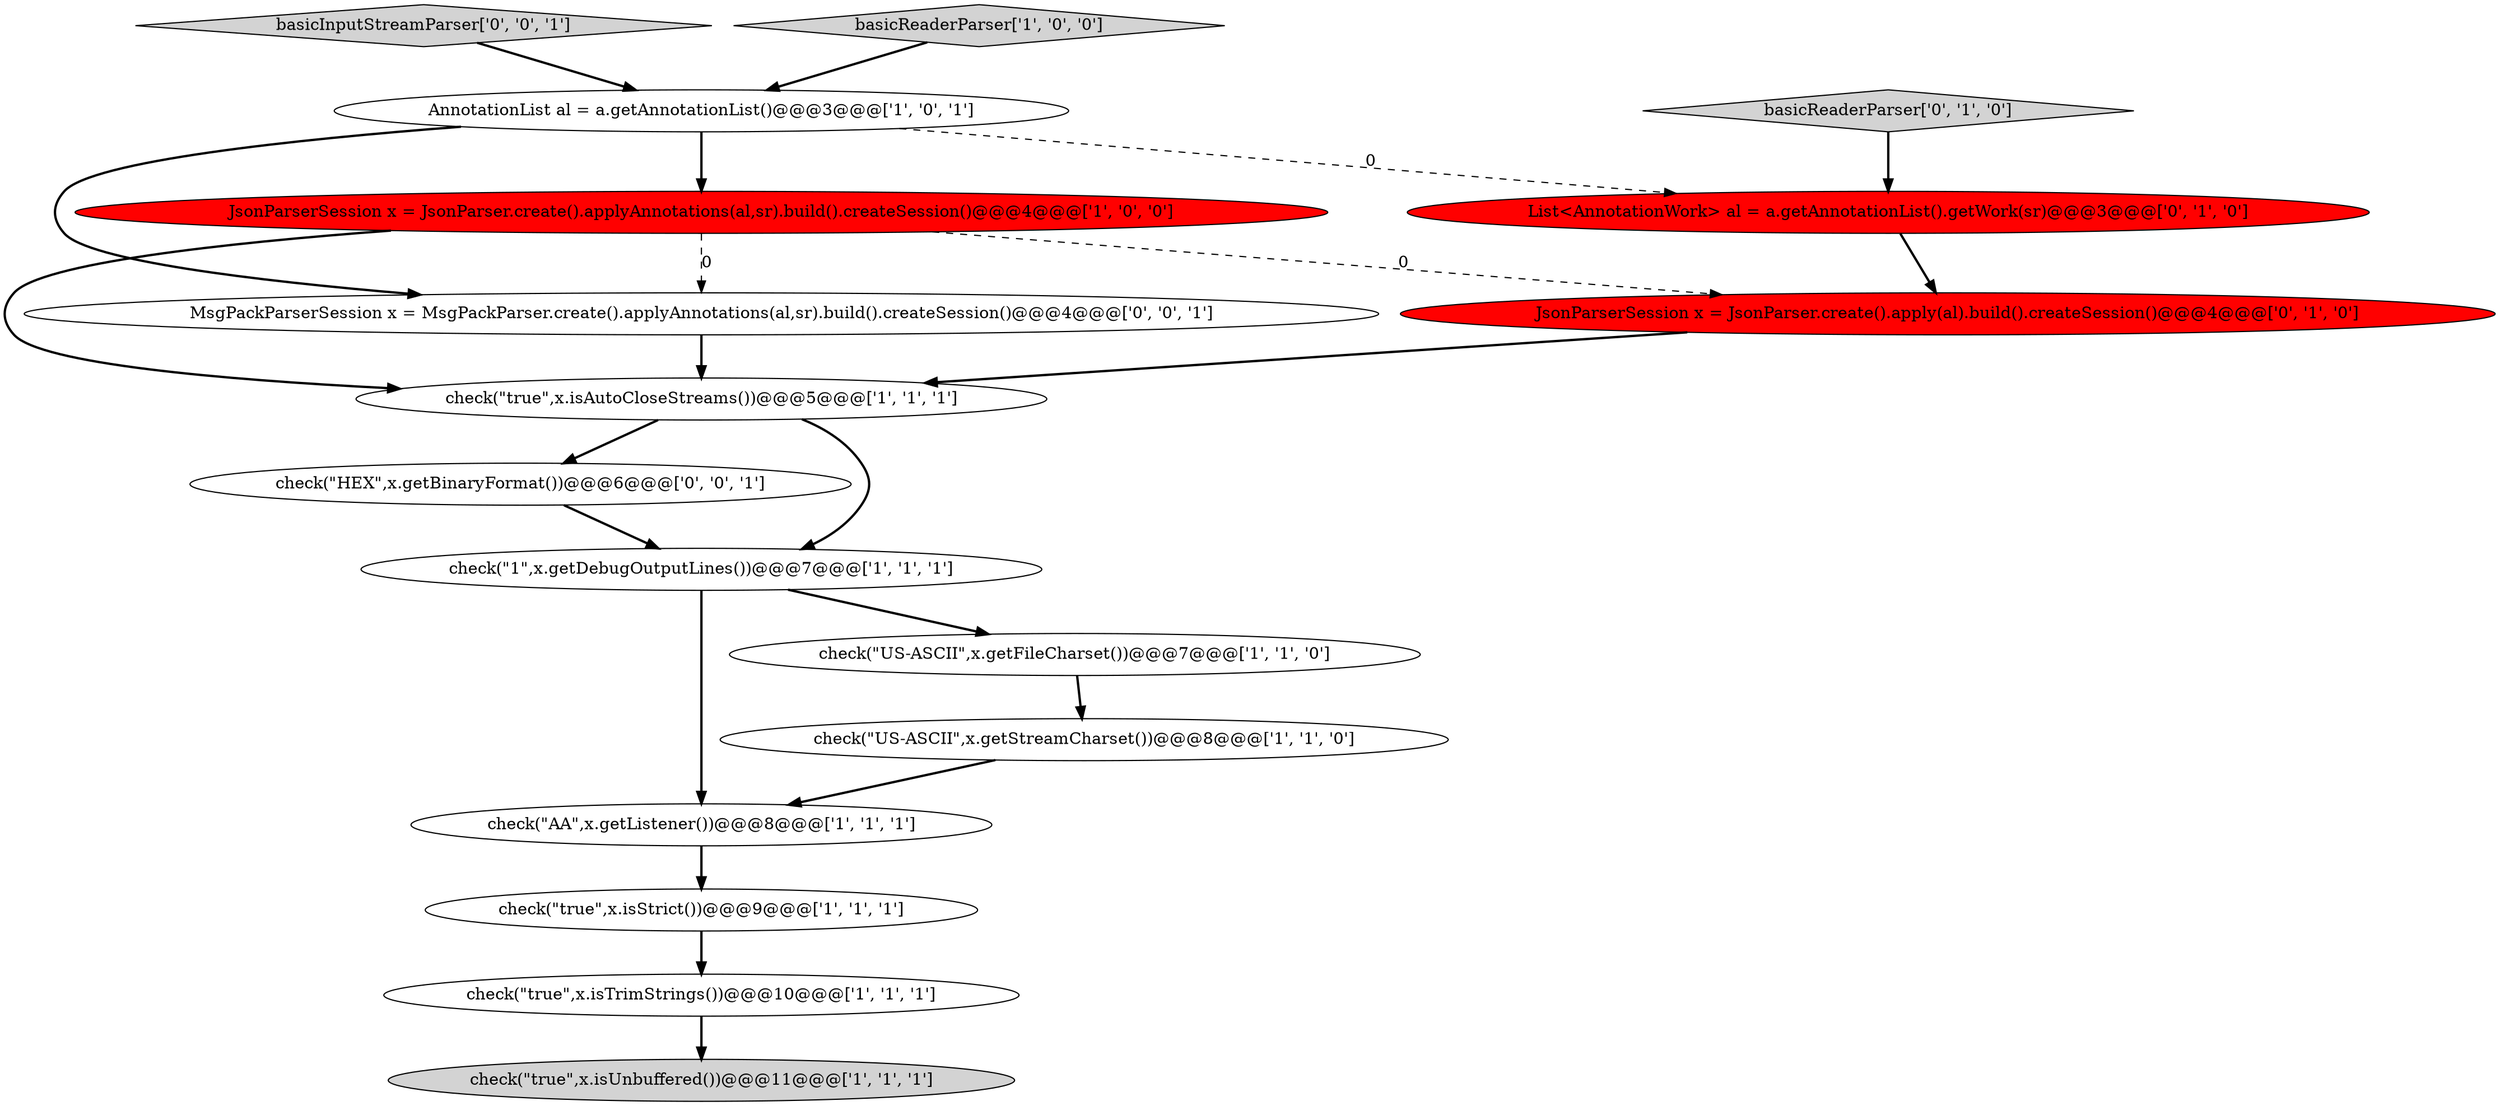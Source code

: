 digraph {
16 [style = filled, label = "check(\"HEX\",x.getBinaryFormat())@@@6@@@['0', '0', '1']", fillcolor = white, shape = ellipse image = "AAA0AAABBB3BBB"];
13 [style = filled, label = "basicReaderParser['0', '1', '0']", fillcolor = lightgray, shape = diamond image = "AAA0AAABBB2BBB"];
9 [style = filled, label = "check(\"true\",x.isUnbuffered())@@@11@@@['1', '1', '1']", fillcolor = lightgray, shape = ellipse image = "AAA0AAABBB1BBB"];
14 [style = filled, label = "basicInputStreamParser['0', '0', '1']", fillcolor = lightgray, shape = diamond image = "AAA0AAABBB3BBB"];
2 [style = filled, label = "JsonParserSession x = JsonParser.create().applyAnnotations(al,sr).build().createSession()@@@4@@@['1', '0', '0']", fillcolor = red, shape = ellipse image = "AAA1AAABBB1BBB"];
6 [style = filled, label = "AnnotationList al = a.getAnnotationList()@@@3@@@['1', '0', '1']", fillcolor = white, shape = ellipse image = "AAA0AAABBB1BBB"];
10 [style = filled, label = "check(\"1\",x.getDebugOutputLines())@@@7@@@['1', '1', '1']", fillcolor = white, shape = ellipse image = "AAA0AAABBB1BBB"];
8 [style = filled, label = "check(\"true\",x.isTrimStrings())@@@10@@@['1', '1', '1']", fillcolor = white, shape = ellipse image = "AAA0AAABBB1BBB"];
11 [style = filled, label = "List<AnnotationWork> al = a.getAnnotationList().getWork(sr)@@@3@@@['0', '1', '0']", fillcolor = red, shape = ellipse image = "AAA1AAABBB2BBB"];
15 [style = filled, label = "MsgPackParserSession x = MsgPackParser.create().applyAnnotations(al,sr).build().createSession()@@@4@@@['0', '0', '1']", fillcolor = white, shape = ellipse image = "AAA0AAABBB3BBB"];
1 [style = filled, label = "check(\"AA\",x.getListener())@@@8@@@['1', '1', '1']", fillcolor = white, shape = ellipse image = "AAA0AAABBB1BBB"];
3 [style = filled, label = "basicReaderParser['1', '0', '0']", fillcolor = lightgray, shape = diamond image = "AAA0AAABBB1BBB"];
12 [style = filled, label = "JsonParserSession x = JsonParser.create().apply(al).build().createSession()@@@4@@@['0', '1', '0']", fillcolor = red, shape = ellipse image = "AAA1AAABBB2BBB"];
4 [style = filled, label = "check(\"US-ASCII\",x.getStreamCharset())@@@8@@@['1', '1', '0']", fillcolor = white, shape = ellipse image = "AAA0AAABBB1BBB"];
5 [style = filled, label = "check(\"US-ASCII\",x.getFileCharset())@@@7@@@['1', '1', '0']", fillcolor = white, shape = ellipse image = "AAA0AAABBB1BBB"];
0 [style = filled, label = "check(\"true\",x.isAutoCloseStreams())@@@5@@@['1', '1', '1']", fillcolor = white, shape = ellipse image = "AAA0AAABBB1BBB"];
7 [style = filled, label = "check(\"true\",x.isStrict())@@@9@@@['1', '1', '1']", fillcolor = white, shape = ellipse image = "AAA0AAABBB1BBB"];
0->16 [style = bold, label=""];
16->10 [style = bold, label=""];
6->11 [style = dashed, label="0"];
3->6 [style = bold, label=""];
11->12 [style = bold, label=""];
7->8 [style = bold, label=""];
12->0 [style = bold, label=""];
1->7 [style = bold, label=""];
13->11 [style = bold, label=""];
6->15 [style = bold, label=""];
6->2 [style = bold, label=""];
2->15 [style = dashed, label="0"];
2->12 [style = dashed, label="0"];
0->10 [style = bold, label=""];
2->0 [style = bold, label=""];
10->5 [style = bold, label=""];
15->0 [style = bold, label=""];
5->4 [style = bold, label=""];
8->9 [style = bold, label=""];
4->1 [style = bold, label=""];
10->1 [style = bold, label=""];
14->6 [style = bold, label=""];
}
